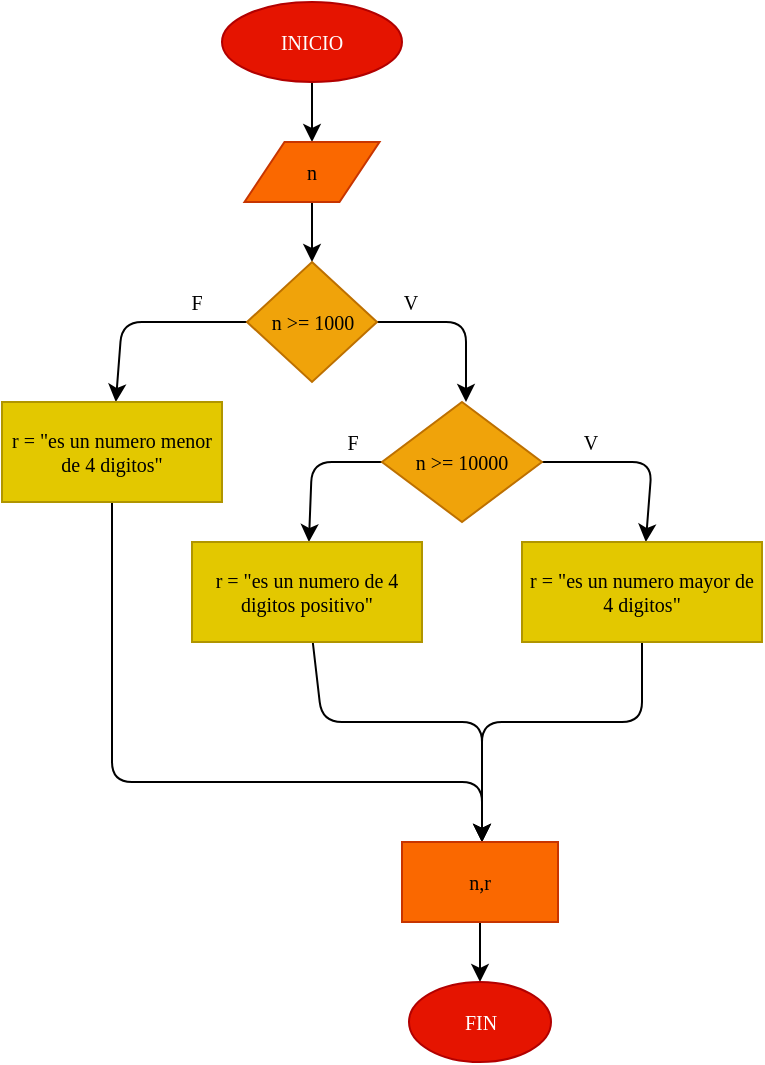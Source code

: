 <mxfile>
    <diagram id="RvOp12uSA19rN41a1paG" name="Página-1">
        <mxGraphModel dx="322" dy="155" grid="1" gridSize="10" guides="1" tooltips="1" connect="1" arrows="1" fold="1" page="1" pageScale="1" pageWidth="827" pageHeight="1169" math="0" shadow="0">
            <root>
                <mxCell id="0"/>
                <mxCell id="1" parent="0"/>
                <mxCell id="4" value="" style="edgeStyle=none;html=1;fontFamily=Comic Sans MS;fontSize=10;" parent="1" source="2" target="3" edge="1">
                    <mxGeometry relative="1" as="geometry"/>
                </mxCell>
                <mxCell id="2" value="INICIO" style="ellipse;whiteSpace=wrap;html=1;rounded=0;fillColor=#e51400;fontColor=#ffffff;strokeColor=#B20000;fontFamily=Comic Sans MS;fontSize=10;" parent="1" vertex="1">
                    <mxGeometry x="350" y="40" width="90" height="40" as="geometry"/>
                </mxCell>
                <mxCell id="6" value="" style="edgeStyle=none;html=1;fontFamily=Comic Sans MS;fontSize=10;" parent="1" source="3" target="5" edge="1">
                    <mxGeometry relative="1" as="geometry"/>
                </mxCell>
                <mxCell id="3" value="n" style="shape=parallelogram;perimeter=parallelogramPerimeter;whiteSpace=wrap;html=1;fixedSize=1;rounded=0;fillColor=#fa6800;fontColor=#000000;strokeColor=#C73500;fontFamily=Comic Sans MS;fontSize=10;" parent="1" vertex="1">
                    <mxGeometry x="361.25" y="110" width="67.5" height="30" as="geometry"/>
                </mxCell>
                <mxCell id="8" value="" style="edgeStyle=none;html=1;fontFamily=Comic Sans MS;fontSize=10;" parent="1" source="5" edge="1">
                    <mxGeometry relative="1" as="geometry">
                        <mxPoint x="472" y="240" as="targetPoint"/>
                        <Array as="points">
                            <mxPoint x="472" y="200"/>
                        </Array>
                    </mxGeometry>
                </mxCell>
                <mxCell id="10" value="" style="edgeStyle=none;html=1;fontFamily=Comic Sans MS;fontSize=10;" parent="1" source="5" target="9" edge="1">
                    <mxGeometry relative="1" as="geometry">
                        <Array as="points">
                            <mxPoint x="300" y="200"/>
                        </Array>
                    </mxGeometry>
                </mxCell>
                <mxCell id="5" value="n &amp;gt;= 1000" style="rhombus;whiteSpace=wrap;html=1;rounded=0;fillColor=#f0a30a;fontColor=#000000;strokeColor=#BD7000;fontFamily=Comic Sans MS;fontSize=10;" parent="1" vertex="1">
                    <mxGeometry x="362.5" y="170" width="65" height="60" as="geometry"/>
                </mxCell>
                <mxCell id="22" style="edgeStyle=none;html=1;exitX=0.5;exitY=1;exitDx=0;exitDy=0;fontFamily=Comic Sans MS;fontSize=10;" parent="1" source="9" edge="1">
                    <mxGeometry relative="1" as="geometry">
                        <mxPoint x="480" y="460" as="targetPoint"/>
                        <Array as="points">
                            <mxPoint x="295" y="430"/>
                            <mxPoint x="480" y="430"/>
                        </Array>
                    </mxGeometry>
                </mxCell>
                <mxCell id="9" value="r = &quot;es un numero menor de 4 digitos&quot;" style="whiteSpace=wrap;html=1;rounded=0;fillColor=#e3c800;fontColor=#000000;strokeColor=#B09500;fontFamily=Comic Sans MS;fontSize=10;" parent="1" vertex="1">
                    <mxGeometry x="240" y="240" width="110" height="50" as="geometry"/>
                </mxCell>
                <mxCell id="13" value="" style="edgeStyle=none;html=1;fontFamily=Comic Sans MS;fontSize=10;" parent="1" source="11" target="12" edge="1">
                    <mxGeometry relative="1" as="geometry">
                        <Array as="points">
                            <mxPoint x="565" y="270"/>
                        </Array>
                    </mxGeometry>
                </mxCell>
                <mxCell id="15" value="" style="edgeStyle=none;html=1;fontFamily=Comic Sans MS;fontSize=10;" parent="1" source="11" target="14" edge="1">
                    <mxGeometry relative="1" as="geometry">
                        <Array as="points">
                            <mxPoint x="395" y="270"/>
                        </Array>
                    </mxGeometry>
                </mxCell>
                <mxCell id="11" value="n &amp;gt;= 10000" style="rhombus;whiteSpace=wrap;html=1;fillColor=#f0a30a;fontColor=#000000;strokeColor=#BD7000;fontFamily=Comic Sans MS;fontSize=10;" parent="1" vertex="1">
                    <mxGeometry x="430" y="240" width="80" height="60" as="geometry"/>
                </mxCell>
                <mxCell id="21" style="edgeStyle=none;html=1;exitX=0.5;exitY=1;exitDx=0;exitDy=0;fontFamily=Comic Sans MS;fontSize=10;" parent="1" source="12" edge="1">
                    <mxGeometry relative="1" as="geometry">
                        <mxPoint x="480" y="460" as="targetPoint"/>
                        <Array as="points">
                            <mxPoint x="560" y="400"/>
                            <mxPoint x="480" y="400"/>
                        </Array>
                    </mxGeometry>
                </mxCell>
                <mxCell id="12" value="&lt;span style=&quot;font-size: 10px&quot;&gt;r = &quot;es un numero mayor de 4 digitos&quot;&lt;/span&gt;" style="whiteSpace=wrap;html=1;fillColor=#e3c800;fontColor=#000000;strokeColor=#B09500;fontSize=10;fontFamily=Comic Sans MS;" parent="1" vertex="1">
                    <mxGeometry x="500" y="310" width="120" height="50" as="geometry"/>
                </mxCell>
                <mxCell id="20" style="edgeStyle=none;html=1;fontFamily=Comic Sans MS;fontSize=10;" parent="1" source="14" edge="1">
                    <mxGeometry relative="1" as="geometry">
                        <mxPoint x="480" y="460" as="targetPoint"/>
                        <Array as="points">
                            <mxPoint x="400" y="400"/>
                            <mxPoint x="480" y="400"/>
                        </Array>
                    </mxGeometry>
                </mxCell>
                <mxCell id="14" value="&lt;span style=&quot;font-size: 10px&quot;&gt;r = &quot;es un numero de 4 digitos positivo&quot;&lt;/span&gt;" style="whiteSpace=wrap;html=1;fillColor=#e3c800;fontColor=#000000;strokeColor=#B09500;fontFamily=Comic Sans MS;fontSize=10;" parent="1" vertex="1">
                    <mxGeometry x="335" y="310" width="115" height="50" as="geometry"/>
                </mxCell>
                <mxCell id="16" value="F" style="text;html=1;strokeColor=none;fillColor=none;align=center;verticalAlign=middle;whiteSpace=wrap;rounded=0;fontFamily=Comic Sans MS;fontSize=10;" parent="1" vertex="1">
                    <mxGeometry x="312.5" y="180" width="48.75" height="20" as="geometry"/>
                </mxCell>
                <mxCell id="17" value="F" style="text;html=1;strokeColor=none;fillColor=none;align=center;verticalAlign=middle;whiteSpace=wrap;rounded=0;fontFamily=Comic Sans MS;fontSize=10;" parent="1" vertex="1">
                    <mxGeometry x="391.25" y="250" width="48.75" height="20" as="geometry"/>
                </mxCell>
                <mxCell id="18" value="V" style="text;html=1;strokeColor=none;fillColor=none;align=center;verticalAlign=middle;whiteSpace=wrap;rounded=0;fontFamily=Comic Sans MS;fontSize=10;" parent="1" vertex="1">
                    <mxGeometry x="420" y="180" width="48.75" height="20" as="geometry"/>
                </mxCell>
                <mxCell id="19" value="V" style="text;html=1;strokeColor=none;fillColor=none;align=center;verticalAlign=middle;whiteSpace=wrap;rounded=0;fontFamily=Comic Sans MS;fontSize=10;" parent="1" vertex="1">
                    <mxGeometry x="510" y="250" width="48.75" height="20" as="geometry"/>
                </mxCell>
                <mxCell id="25" value="" style="edgeStyle=none;html=1;fontFamily=Comic Sans MS;fontSize=10;" parent="1" source="23" target="24" edge="1">
                    <mxGeometry relative="1" as="geometry"/>
                </mxCell>
                <mxCell id="23" value="n,r" style="rounded=0;whiteSpace=wrap;html=1;fillColor=#fa6800;fontColor=#000000;strokeColor=#C73500;fontFamily=Comic Sans MS;fontSize=10;" parent="1" vertex="1">
                    <mxGeometry x="440" y="460" width="78" height="40" as="geometry"/>
                </mxCell>
                <mxCell id="24" value="FIN" style="ellipse;whiteSpace=wrap;html=1;rounded=0;fillColor=#e51400;fontColor=#ffffff;strokeColor=#B20000;fontFamily=Comic Sans MS;fontSize=10;" parent="1" vertex="1">
                    <mxGeometry x="443.5" y="530" width="71" height="40" as="geometry"/>
                </mxCell>
            </root>
        </mxGraphModel>
    </diagram>
</mxfile>